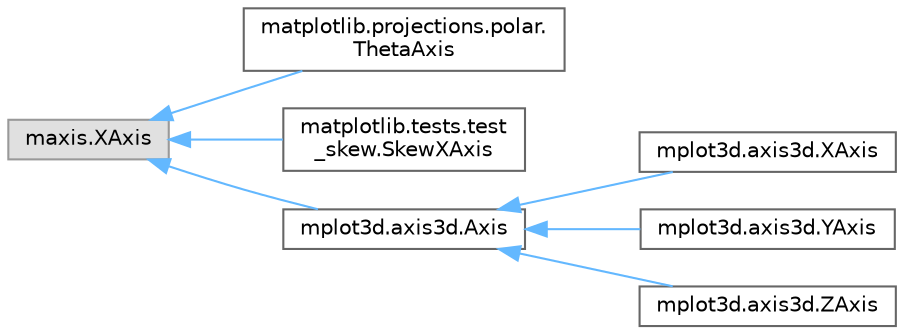 digraph "Graphical Class Hierarchy"
{
 // LATEX_PDF_SIZE
  bgcolor="transparent";
  edge [fontname=Helvetica,fontsize=10,labelfontname=Helvetica,labelfontsize=10];
  node [fontname=Helvetica,fontsize=10,shape=box,height=0.2,width=0.4];
  rankdir="LR";
  Node0 [id="Node000000",label="maxis.XAxis",height=0.2,width=0.4,color="grey60", fillcolor="#E0E0E0", style="filled",tooltip=" "];
  Node0 -> Node1 [id="edge3974_Node000000_Node000001",dir="back",color="steelblue1",style="solid",tooltip=" "];
  Node1 [id="Node000001",label="matplotlib.projections.polar.\lThetaAxis",height=0.2,width=0.4,color="grey40", fillcolor="white", style="filled",URL="$d6/d61/classmatplotlib_1_1projections_1_1polar_1_1ThetaAxis.html",tooltip=" "];
  Node0 -> Node2 [id="edge3975_Node000000_Node000002",dir="back",color="steelblue1",style="solid",tooltip=" "];
  Node2 [id="Node000002",label="matplotlib.tests.test\l_skew.SkewXAxis",height=0.2,width=0.4,color="grey40", fillcolor="white", style="filled",URL="$dc/d97/classmatplotlib_1_1tests_1_1test__skew_1_1SkewXAxis.html",tooltip=" "];
  Node0 -> Node3 [id="edge3976_Node000000_Node000003",dir="back",color="steelblue1",style="solid",tooltip=" "];
  Node3 [id="Node000003",label="mplot3d.axis3d.Axis",height=0.2,width=0.4,color="grey40", fillcolor="white", style="filled",URL="$d3/d48/classmplot3d_1_1axis3d_1_1Axis.html",tooltip=" "];
  Node3 -> Node4 [id="edge3977_Node000003_Node000004",dir="back",color="steelblue1",style="solid",tooltip=" "];
  Node4 [id="Node000004",label="mplot3d.axis3d.XAxis",height=0.2,width=0.4,color="grey40", fillcolor="white", style="filled",URL="$db/dc2/classmplot3d_1_1axis3d_1_1XAxis.html",tooltip=" "];
  Node3 -> Node5 [id="edge3978_Node000003_Node000005",dir="back",color="steelblue1",style="solid",tooltip=" "];
  Node5 [id="Node000005",label="mplot3d.axis3d.YAxis",height=0.2,width=0.4,color="grey40", fillcolor="white", style="filled",URL="$d2/d62/classmplot3d_1_1axis3d_1_1YAxis.html",tooltip=" "];
  Node3 -> Node6 [id="edge3979_Node000003_Node000006",dir="back",color="steelblue1",style="solid",tooltip=" "];
  Node6 [id="Node000006",label="mplot3d.axis3d.ZAxis",height=0.2,width=0.4,color="grey40", fillcolor="white", style="filled",URL="$d9/d09/classmplot3d_1_1axis3d_1_1ZAxis.html",tooltip=" "];
}
